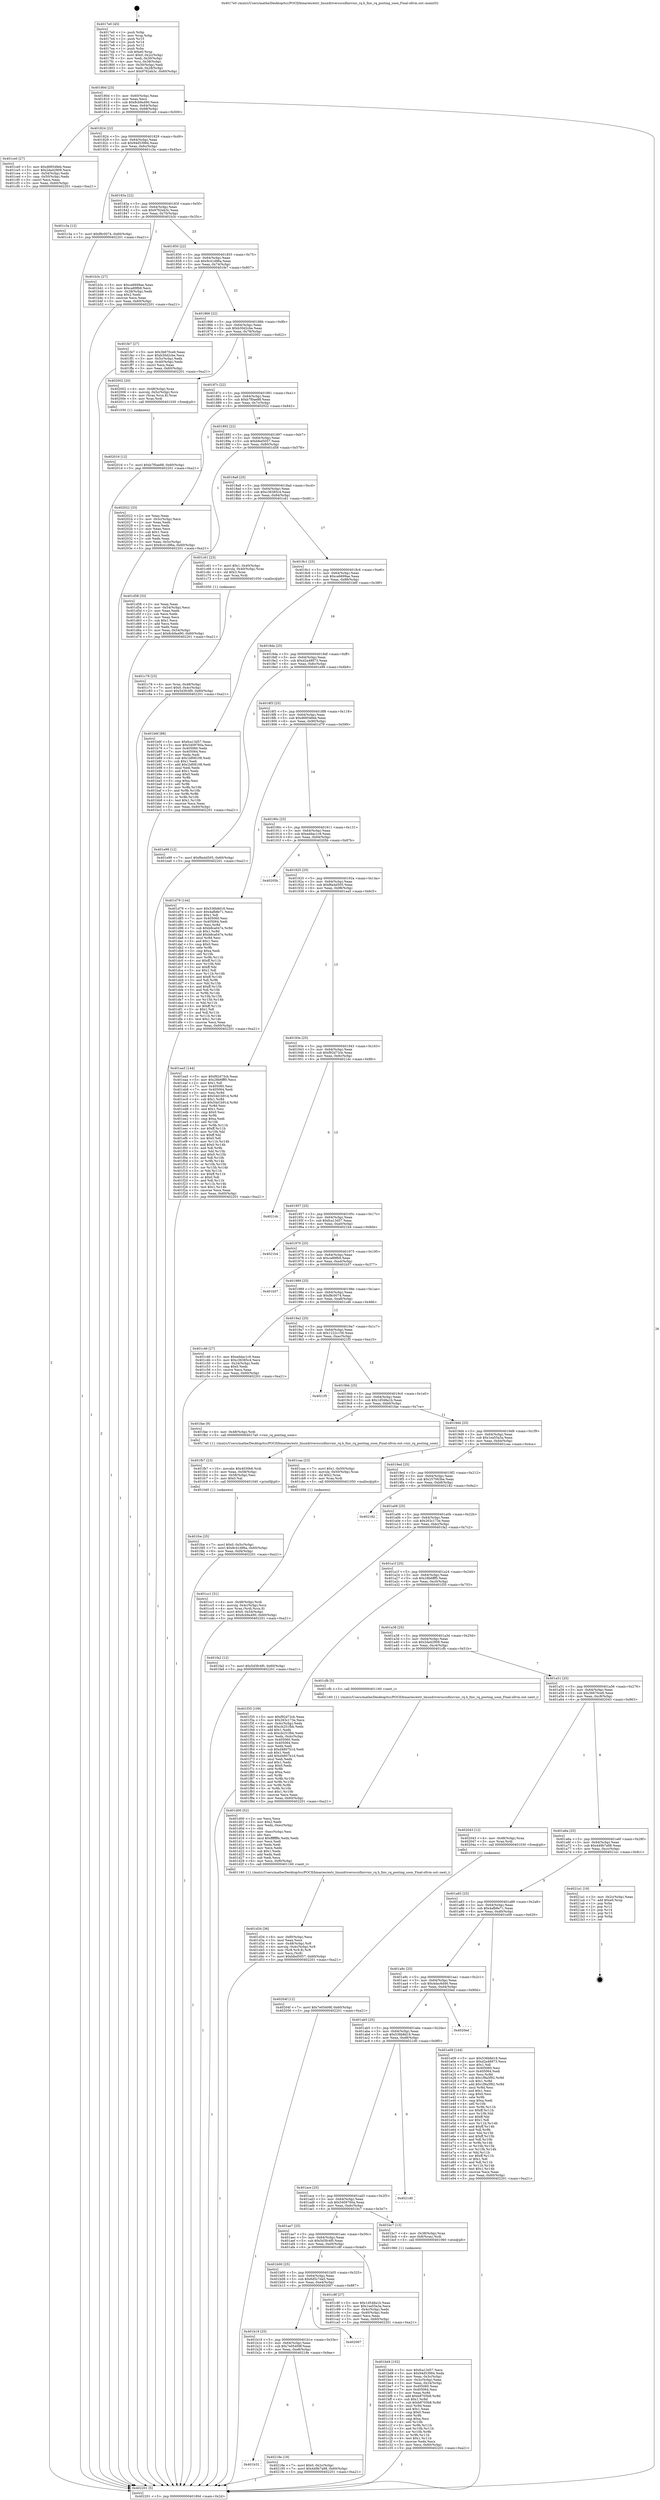 digraph "0x4017e0" {
  label = "0x4017e0 (/mnt/c/Users/mathe/Desktop/tcc/POCII/binaries/extr_linuxdriversscsifnicvnic_rq.h_fnic_rq_posting_soon_Final-ollvm.out::main(0))"
  labelloc = "t"
  node[shape=record]

  Entry [label="",width=0.3,height=0.3,shape=circle,fillcolor=black,style=filled]
  "0x40180d" [label="{
     0x40180d [23]\l
     | [instrs]\l
     &nbsp;&nbsp;0x40180d \<+3\>: mov -0x60(%rbp),%eax\l
     &nbsp;&nbsp;0x401810 \<+2\>: mov %eax,%ecx\l
     &nbsp;&nbsp;0x401812 \<+6\>: sub $0x8cb9a490,%ecx\l
     &nbsp;&nbsp;0x401818 \<+3\>: mov %eax,-0x64(%rbp)\l
     &nbsp;&nbsp;0x40181b \<+3\>: mov %ecx,-0x68(%rbp)\l
     &nbsp;&nbsp;0x40181e \<+6\>: je 0000000000401ce0 \<main+0x500\>\l
  }"]
  "0x401ce0" [label="{
     0x401ce0 [27]\l
     | [instrs]\l
     &nbsp;&nbsp;0x401ce0 \<+5\>: mov $0xd68548eb,%eax\l
     &nbsp;&nbsp;0x401ce5 \<+5\>: mov $0x2da42909,%ecx\l
     &nbsp;&nbsp;0x401cea \<+3\>: mov -0x54(%rbp),%edx\l
     &nbsp;&nbsp;0x401ced \<+3\>: cmp -0x50(%rbp),%edx\l
     &nbsp;&nbsp;0x401cf0 \<+3\>: cmovl %ecx,%eax\l
     &nbsp;&nbsp;0x401cf3 \<+3\>: mov %eax,-0x60(%rbp)\l
     &nbsp;&nbsp;0x401cf6 \<+5\>: jmp 0000000000402201 \<main+0xa21\>\l
  }"]
  "0x401824" [label="{
     0x401824 [22]\l
     | [instrs]\l
     &nbsp;&nbsp;0x401824 \<+5\>: jmp 0000000000401829 \<main+0x49\>\l
     &nbsp;&nbsp;0x401829 \<+3\>: mov -0x64(%rbp),%eax\l
     &nbsp;&nbsp;0x40182c \<+5\>: sub $0x94d53984,%eax\l
     &nbsp;&nbsp;0x401831 \<+3\>: mov %eax,-0x6c(%rbp)\l
     &nbsp;&nbsp;0x401834 \<+6\>: je 0000000000401c3a \<main+0x45a\>\l
  }"]
  Exit [label="",width=0.3,height=0.3,shape=circle,fillcolor=black,style=filled,peripheries=2]
  "0x401c3a" [label="{
     0x401c3a [12]\l
     | [instrs]\l
     &nbsp;&nbsp;0x401c3a \<+7\>: movl $0xf8c0074,-0x60(%rbp)\l
     &nbsp;&nbsp;0x401c41 \<+5\>: jmp 0000000000402201 \<main+0xa21\>\l
  }"]
  "0x40183a" [label="{
     0x40183a [22]\l
     | [instrs]\l
     &nbsp;&nbsp;0x40183a \<+5\>: jmp 000000000040183f \<main+0x5f\>\l
     &nbsp;&nbsp;0x40183f \<+3\>: mov -0x64(%rbp),%eax\l
     &nbsp;&nbsp;0x401842 \<+5\>: sub $0x9762eb3c,%eax\l
     &nbsp;&nbsp;0x401847 \<+3\>: mov %eax,-0x70(%rbp)\l
     &nbsp;&nbsp;0x40184a \<+6\>: je 0000000000401b3c \<main+0x35c\>\l
  }"]
  "0x401b32" [label="{
     0x401b32\l
  }", style=dashed]
  "0x401b3c" [label="{
     0x401b3c [27]\l
     | [instrs]\l
     &nbsp;&nbsp;0x401b3c \<+5\>: mov $0xce6699ae,%eax\l
     &nbsp;&nbsp;0x401b41 \<+5\>: mov $0xca89fb9,%ecx\l
     &nbsp;&nbsp;0x401b46 \<+3\>: mov -0x28(%rbp),%edx\l
     &nbsp;&nbsp;0x401b49 \<+3\>: cmp $0x2,%edx\l
     &nbsp;&nbsp;0x401b4c \<+3\>: cmovne %ecx,%eax\l
     &nbsp;&nbsp;0x401b4f \<+3\>: mov %eax,-0x60(%rbp)\l
     &nbsp;&nbsp;0x401b52 \<+5\>: jmp 0000000000402201 \<main+0xa21\>\l
  }"]
  "0x401850" [label="{
     0x401850 [22]\l
     | [instrs]\l
     &nbsp;&nbsp;0x401850 \<+5\>: jmp 0000000000401855 \<main+0x75\>\l
     &nbsp;&nbsp;0x401855 \<+3\>: mov -0x64(%rbp),%eax\l
     &nbsp;&nbsp;0x401858 \<+5\>: sub $0x9c41d96a,%eax\l
     &nbsp;&nbsp;0x40185d \<+3\>: mov %eax,-0x74(%rbp)\l
     &nbsp;&nbsp;0x401860 \<+6\>: je 0000000000401fe7 \<main+0x807\>\l
  }"]
  "0x402201" [label="{
     0x402201 [5]\l
     | [instrs]\l
     &nbsp;&nbsp;0x402201 \<+5\>: jmp 000000000040180d \<main+0x2d\>\l
  }"]
  "0x4017e0" [label="{
     0x4017e0 [45]\l
     | [instrs]\l
     &nbsp;&nbsp;0x4017e0 \<+1\>: push %rbp\l
     &nbsp;&nbsp;0x4017e1 \<+3\>: mov %rsp,%rbp\l
     &nbsp;&nbsp;0x4017e4 \<+2\>: push %r15\l
     &nbsp;&nbsp;0x4017e6 \<+2\>: push %r14\l
     &nbsp;&nbsp;0x4017e8 \<+2\>: push %r12\l
     &nbsp;&nbsp;0x4017ea \<+1\>: push %rbx\l
     &nbsp;&nbsp;0x4017eb \<+7\>: sub $0xe0,%rsp\l
     &nbsp;&nbsp;0x4017f2 \<+7\>: movl $0x0,-0x2c(%rbp)\l
     &nbsp;&nbsp;0x4017f9 \<+3\>: mov %edi,-0x30(%rbp)\l
     &nbsp;&nbsp;0x4017fc \<+4\>: mov %rsi,-0x38(%rbp)\l
     &nbsp;&nbsp;0x401800 \<+3\>: mov -0x30(%rbp),%edi\l
     &nbsp;&nbsp;0x401803 \<+3\>: mov %edi,-0x28(%rbp)\l
     &nbsp;&nbsp;0x401806 \<+7\>: movl $0x9762eb3c,-0x60(%rbp)\l
  }"]
  "0x40218e" [label="{
     0x40218e [19]\l
     | [instrs]\l
     &nbsp;&nbsp;0x40218e \<+7\>: movl $0x0,-0x2c(%rbp)\l
     &nbsp;&nbsp;0x402195 \<+7\>: movl $0x449b7a98,-0x60(%rbp)\l
     &nbsp;&nbsp;0x40219c \<+5\>: jmp 0000000000402201 \<main+0xa21\>\l
  }"]
  "0x401fe7" [label="{
     0x401fe7 [27]\l
     | [instrs]\l
     &nbsp;&nbsp;0x401fe7 \<+5\>: mov $0x3b670ce6,%eax\l
     &nbsp;&nbsp;0x401fec \<+5\>: mov $0xb30d2cbe,%ecx\l
     &nbsp;&nbsp;0x401ff1 \<+3\>: mov -0x5c(%rbp),%edx\l
     &nbsp;&nbsp;0x401ff4 \<+3\>: cmp -0x40(%rbp),%edx\l
     &nbsp;&nbsp;0x401ff7 \<+3\>: cmovl %ecx,%eax\l
     &nbsp;&nbsp;0x401ffa \<+3\>: mov %eax,-0x60(%rbp)\l
     &nbsp;&nbsp;0x401ffd \<+5\>: jmp 0000000000402201 \<main+0xa21\>\l
  }"]
  "0x401866" [label="{
     0x401866 [22]\l
     | [instrs]\l
     &nbsp;&nbsp;0x401866 \<+5\>: jmp 000000000040186b \<main+0x8b\>\l
     &nbsp;&nbsp;0x40186b \<+3\>: mov -0x64(%rbp),%eax\l
     &nbsp;&nbsp;0x40186e \<+5\>: sub $0xb30d2cbe,%eax\l
     &nbsp;&nbsp;0x401873 \<+3\>: mov %eax,-0x78(%rbp)\l
     &nbsp;&nbsp;0x401876 \<+6\>: je 0000000000402002 \<main+0x822\>\l
  }"]
  "0x401b19" [label="{
     0x401b19 [25]\l
     | [instrs]\l
     &nbsp;&nbsp;0x401b19 \<+5\>: jmp 0000000000401b1e \<main+0x33e\>\l
     &nbsp;&nbsp;0x401b1e \<+3\>: mov -0x64(%rbp),%eax\l
     &nbsp;&nbsp;0x401b21 \<+5\>: sub $0x7e05409f,%eax\l
     &nbsp;&nbsp;0x401b26 \<+6\>: mov %eax,-0xe8(%rbp)\l
     &nbsp;&nbsp;0x401b2c \<+6\>: je 000000000040218e \<main+0x9ae\>\l
  }"]
  "0x402002" [label="{
     0x402002 [20]\l
     | [instrs]\l
     &nbsp;&nbsp;0x402002 \<+4\>: mov -0x48(%rbp),%rax\l
     &nbsp;&nbsp;0x402006 \<+4\>: movslq -0x5c(%rbp),%rcx\l
     &nbsp;&nbsp;0x40200a \<+4\>: mov (%rax,%rcx,8),%rax\l
     &nbsp;&nbsp;0x40200e \<+3\>: mov %rax,%rdi\l
     &nbsp;&nbsp;0x402011 \<+5\>: call 0000000000401030 \<free@plt\>\l
     | [calls]\l
     &nbsp;&nbsp;0x401030 \{1\} (unknown)\l
  }"]
  "0x40187c" [label="{
     0x40187c [22]\l
     | [instrs]\l
     &nbsp;&nbsp;0x40187c \<+5\>: jmp 0000000000401881 \<main+0xa1\>\l
     &nbsp;&nbsp;0x401881 \<+3\>: mov -0x64(%rbp),%eax\l
     &nbsp;&nbsp;0x401884 \<+5\>: sub $0xb7f0ae88,%eax\l
     &nbsp;&nbsp;0x401889 \<+3\>: mov %eax,-0x7c(%rbp)\l
     &nbsp;&nbsp;0x40188c \<+6\>: je 0000000000402022 \<main+0x842\>\l
  }"]
  "0x402067" [label="{
     0x402067\l
  }", style=dashed]
  "0x402022" [label="{
     0x402022 [33]\l
     | [instrs]\l
     &nbsp;&nbsp;0x402022 \<+2\>: xor %eax,%eax\l
     &nbsp;&nbsp;0x402024 \<+3\>: mov -0x5c(%rbp),%ecx\l
     &nbsp;&nbsp;0x402027 \<+2\>: mov %eax,%edx\l
     &nbsp;&nbsp;0x402029 \<+2\>: sub %ecx,%edx\l
     &nbsp;&nbsp;0x40202b \<+2\>: mov %eax,%ecx\l
     &nbsp;&nbsp;0x40202d \<+3\>: sub $0x1,%ecx\l
     &nbsp;&nbsp;0x402030 \<+2\>: add %ecx,%edx\l
     &nbsp;&nbsp;0x402032 \<+2\>: sub %edx,%eax\l
     &nbsp;&nbsp;0x402034 \<+3\>: mov %eax,-0x5c(%rbp)\l
     &nbsp;&nbsp;0x402037 \<+7\>: movl $0x9c41d96a,-0x60(%rbp)\l
     &nbsp;&nbsp;0x40203e \<+5\>: jmp 0000000000402201 \<main+0xa21\>\l
  }"]
  "0x401892" [label="{
     0x401892 [22]\l
     | [instrs]\l
     &nbsp;&nbsp;0x401892 \<+5\>: jmp 0000000000401897 \<main+0xb7\>\l
     &nbsp;&nbsp;0x401897 \<+3\>: mov -0x64(%rbp),%eax\l
     &nbsp;&nbsp;0x40189a \<+5\>: sub $0xbfed5057,%eax\l
     &nbsp;&nbsp;0x40189f \<+3\>: mov %eax,-0x80(%rbp)\l
     &nbsp;&nbsp;0x4018a2 \<+6\>: je 0000000000401d58 \<main+0x578\>\l
  }"]
  "0x40204f" [label="{
     0x40204f [12]\l
     | [instrs]\l
     &nbsp;&nbsp;0x40204f \<+7\>: movl $0x7e05409f,-0x60(%rbp)\l
     &nbsp;&nbsp;0x402056 \<+5\>: jmp 0000000000402201 \<main+0xa21\>\l
  }"]
  "0x401d58" [label="{
     0x401d58 [33]\l
     | [instrs]\l
     &nbsp;&nbsp;0x401d58 \<+2\>: xor %eax,%eax\l
     &nbsp;&nbsp;0x401d5a \<+3\>: mov -0x54(%rbp),%ecx\l
     &nbsp;&nbsp;0x401d5d \<+2\>: mov %eax,%edx\l
     &nbsp;&nbsp;0x401d5f \<+2\>: sub %ecx,%edx\l
     &nbsp;&nbsp;0x401d61 \<+2\>: mov %eax,%ecx\l
     &nbsp;&nbsp;0x401d63 \<+3\>: sub $0x1,%ecx\l
     &nbsp;&nbsp;0x401d66 \<+2\>: add %ecx,%edx\l
     &nbsp;&nbsp;0x401d68 \<+2\>: sub %edx,%eax\l
     &nbsp;&nbsp;0x401d6a \<+3\>: mov %eax,-0x54(%rbp)\l
     &nbsp;&nbsp;0x401d6d \<+7\>: movl $0x8cb9a490,-0x60(%rbp)\l
     &nbsp;&nbsp;0x401d74 \<+5\>: jmp 0000000000402201 \<main+0xa21\>\l
  }"]
  "0x4018a8" [label="{
     0x4018a8 [25]\l
     | [instrs]\l
     &nbsp;&nbsp;0x4018a8 \<+5\>: jmp 00000000004018ad \<main+0xcd\>\l
     &nbsp;&nbsp;0x4018ad \<+3\>: mov -0x64(%rbp),%eax\l
     &nbsp;&nbsp;0x4018b0 \<+5\>: sub $0xc36385c4,%eax\l
     &nbsp;&nbsp;0x4018b5 \<+6\>: mov %eax,-0x84(%rbp)\l
     &nbsp;&nbsp;0x4018bb \<+6\>: je 0000000000401c61 \<main+0x481\>\l
  }"]
  "0x402016" [label="{
     0x402016 [12]\l
     | [instrs]\l
     &nbsp;&nbsp;0x402016 \<+7\>: movl $0xb7f0ae88,-0x60(%rbp)\l
     &nbsp;&nbsp;0x40201d \<+5\>: jmp 0000000000402201 \<main+0xa21\>\l
  }"]
  "0x401c61" [label="{
     0x401c61 [23]\l
     | [instrs]\l
     &nbsp;&nbsp;0x401c61 \<+7\>: movl $0x1,-0x40(%rbp)\l
     &nbsp;&nbsp;0x401c68 \<+4\>: movslq -0x40(%rbp),%rax\l
     &nbsp;&nbsp;0x401c6c \<+4\>: shl $0x3,%rax\l
     &nbsp;&nbsp;0x401c70 \<+3\>: mov %rax,%rdi\l
     &nbsp;&nbsp;0x401c73 \<+5\>: call 0000000000401050 \<malloc@plt\>\l
     | [calls]\l
     &nbsp;&nbsp;0x401050 \{1\} (unknown)\l
  }"]
  "0x4018c1" [label="{
     0x4018c1 [25]\l
     | [instrs]\l
     &nbsp;&nbsp;0x4018c1 \<+5\>: jmp 00000000004018c6 \<main+0xe6\>\l
     &nbsp;&nbsp;0x4018c6 \<+3\>: mov -0x64(%rbp),%eax\l
     &nbsp;&nbsp;0x4018c9 \<+5\>: sub $0xce6699ae,%eax\l
     &nbsp;&nbsp;0x4018ce \<+6\>: mov %eax,-0x88(%rbp)\l
     &nbsp;&nbsp;0x4018d4 \<+6\>: je 0000000000401b6f \<main+0x38f\>\l
  }"]
  "0x401fce" [label="{
     0x401fce [25]\l
     | [instrs]\l
     &nbsp;&nbsp;0x401fce \<+7\>: movl $0x0,-0x5c(%rbp)\l
     &nbsp;&nbsp;0x401fd5 \<+7\>: movl $0x9c41d96a,-0x60(%rbp)\l
     &nbsp;&nbsp;0x401fdc \<+6\>: mov %eax,-0xf4(%rbp)\l
     &nbsp;&nbsp;0x401fe2 \<+5\>: jmp 0000000000402201 \<main+0xa21\>\l
  }"]
  "0x401b6f" [label="{
     0x401b6f [88]\l
     | [instrs]\l
     &nbsp;&nbsp;0x401b6f \<+5\>: mov $0xfca13d57,%eax\l
     &nbsp;&nbsp;0x401b74 \<+5\>: mov $0x5409760a,%ecx\l
     &nbsp;&nbsp;0x401b79 \<+7\>: mov 0x405060,%edx\l
     &nbsp;&nbsp;0x401b80 \<+7\>: mov 0x405064,%esi\l
     &nbsp;&nbsp;0x401b87 \<+2\>: mov %edx,%edi\l
     &nbsp;&nbsp;0x401b89 \<+6\>: sub $0x1bf08108,%edi\l
     &nbsp;&nbsp;0x401b8f \<+3\>: sub $0x1,%edi\l
     &nbsp;&nbsp;0x401b92 \<+6\>: add $0x1bf08108,%edi\l
     &nbsp;&nbsp;0x401b98 \<+3\>: imul %edi,%edx\l
     &nbsp;&nbsp;0x401b9b \<+3\>: and $0x1,%edx\l
     &nbsp;&nbsp;0x401b9e \<+3\>: cmp $0x0,%edx\l
     &nbsp;&nbsp;0x401ba1 \<+4\>: sete %r8b\l
     &nbsp;&nbsp;0x401ba5 \<+3\>: cmp $0xa,%esi\l
     &nbsp;&nbsp;0x401ba8 \<+4\>: setl %r9b\l
     &nbsp;&nbsp;0x401bac \<+3\>: mov %r8b,%r10b\l
     &nbsp;&nbsp;0x401baf \<+3\>: and %r9b,%r10b\l
     &nbsp;&nbsp;0x401bb2 \<+3\>: xor %r9b,%r8b\l
     &nbsp;&nbsp;0x401bb5 \<+3\>: or %r8b,%r10b\l
     &nbsp;&nbsp;0x401bb8 \<+4\>: test $0x1,%r10b\l
     &nbsp;&nbsp;0x401bbc \<+3\>: cmovne %ecx,%eax\l
     &nbsp;&nbsp;0x401bbf \<+3\>: mov %eax,-0x60(%rbp)\l
     &nbsp;&nbsp;0x401bc2 \<+5\>: jmp 0000000000402201 \<main+0xa21\>\l
  }"]
  "0x4018da" [label="{
     0x4018da [25]\l
     | [instrs]\l
     &nbsp;&nbsp;0x4018da \<+5\>: jmp 00000000004018df \<main+0xff\>\l
     &nbsp;&nbsp;0x4018df \<+3\>: mov -0x64(%rbp),%eax\l
     &nbsp;&nbsp;0x4018e2 \<+5\>: sub $0xd2a48973,%eax\l
     &nbsp;&nbsp;0x4018e7 \<+6\>: mov %eax,-0x8c(%rbp)\l
     &nbsp;&nbsp;0x4018ed \<+6\>: je 0000000000401e99 \<main+0x6b9\>\l
  }"]
  "0x401fb7" [label="{
     0x401fb7 [23]\l
     | [instrs]\l
     &nbsp;&nbsp;0x401fb7 \<+10\>: movabs $0x4030b6,%rdi\l
     &nbsp;&nbsp;0x401fc1 \<+3\>: mov %eax,-0x58(%rbp)\l
     &nbsp;&nbsp;0x401fc4 \<+3\>: mov -0x58(%rbp),%esi\l
     &nbsp;&nbsp;0x401fc7 \<+2\>: mov $0x0,%al\l
     &nbsp;&nbsp;0x401fc9 \<+5\>: call 0000000000401040 \<printf@plt\>\l
     | [calls]\l
     &nbsp;&nbsp;0x401040 \{1\} (unknown)\l
  }"]
  "0x401e99" [label="{
     0x401e99 [12]\l
     | [instrs]\l
     &nbsp;&nbsp;0x401e99 \<+7\>: movl $0xf6a4d505,-0x60(%rbp)\l
     &nbsp;&nbsp;0x401ea0 \<+5\>: jmp 0000000000402201 \<main+0xa21\>\l
  }"]
  "0x4018f3" [label="{
     0x4018f3 [25]\l
     | [instrs]\l
     &nbsp;&nbsp;0x4018f3 \<+5\>: jmp 00000000004018f8 \<main+0x118\>\l
     &nbsp;&nbsp;0x4018f8 \<+3\>: mov -0x64(%rbp),%eax\l
     &nbsp;&nbsp;0x4018fb \<+5\>: sub $0xd68548eb,%eax\l
     &nbsp;&nbsp;0x401900 \<+6\>: mov %eax,-0x90(%rbp)\l
     &nbsp;&nbsp;0x401906 \<+6\>: je 0000000000401d79 \<main+0x599\>\l
  }"]
  "0x401d34" [label="{
     0x401d34 [36]\l
     | [instrs]\l
     &nbsp;&nbsp;0x401d34 \<+6\>: mov -0xf0(%rbp),%ecx\l
     &nbsp;&nbsp;0x401d3a \<+3\>: imul %eax,%ecx\l
     &nbsp;&nbsp;0x401d3d \<+4\>: mov -0x48(%rbp),%r8\l
     &nbsp;&nbsp;0x401d41 \<+4\>: movslq -0x4c(%rbp),%r9\l
     &nbsp;&nbsp;0x401d45 \<+4\>: mov (%r8,%r9,8),%r8\l
     &nbsp;&nbsp;0x401d49 \<+3\>: mov %ecx,(%r8)\l
     &nbsp;&nbsp;0x401d4c \<+7\>: movl $0xbfed5057,-0x60(%rbp)\l
     &nbsp;&nbsp;0x401d53 \<+5\>: jmp 0000000000402201 \<main+0xa21\>\l
  }"]
  "0x401d79" [label="{
     0x401d79 [144]\l
     | [instrs]\l
     &nbsp;&nbsp;0x401d79 \<+5\>: mov $0x536b8d18,%eax\l
     &nbsp;&nbsp;0x401d7e \<+5\>: mov $0x4afb8e71,%ecx\l
     &nbsp;&nbsp;0x401d83 \<+2\>: mov $0x1,%dl\l
     &nbsp;&nbsp;0x401d85 \<+7\>: mov 0x405060,%esi\l
     &nbsp;&nbsp;0x401d8c \<+7\>: mov 0x405064,%edi\l
     &nbsp;&nbsp;0x401d93 \<+3\>: mov %esi,%r8d\l
     &nbsp;&nbsp;0x401d96 \<+7\>: sub $0xb8ca047e,%r8d\l
     &nbsp;&nbsp;0x401d9d \<+4\>: sub $0x1,%r8d\l
     &nbsp;&nbsp;0x401da1 \<+7\>: add $0xb8ca047e,%r8d\l
     &nbsp;&nbsp;0x401da8 \<+4\>: imul %r8d,%esi\l
     &nbsp;&nbsp;0x401dac \<+3\>: and $0x1,%esi\l
     &nbsp;&nbsp;0x401daf \<+3\>: cmp $0x0,%esi\l
     &nbsp;&nbsp;0x401db2 \<+4\>: sete %r9b\l
     &nbsp;&nbsp;0x401db6 \<+3\>: cmp $0xa,%edi\l
     &nbsp;&nbsp;0x401db9 \<+4\>: setl %r10b\l
     &nbsp;&nbsp;0x401dbd \<+3\>: mov %r9b,%r11b\l
     &nbsp;&nbsp;0x401dc0 \<+4\>: xor $0xff,%r11b\l
     &nbsp;&nbsp;0x401dc4 \<+3\>: mov %r10b,%bl\l
     &nbsp;&nbsp;0x401dc7 \<+3\>: xor $0xff,%bl\l
     &nbsp;&nbsp;0x401dca \<+3\>: xor $0x1,%dl\l
     &nbsp;&nbsp;0x401dcd \<+3\>: mov %r11b,%r14b\l
     &nbsp;&nbsp;0x401dd0 \<+4\>: and $0xff,%r14b\l
     &nbsp;&nbsp;0x401dd4 \<+3\>: and %dl,%r9b\l
     &nbsp;&nbsp;0x401dd7 \<+3\>: mov %bl,%r15b\l
     &nbsp;&nbsp;0x401dda \<+4\>: and $0xff,%r15b\l
     &nbsp;&nbsp;0x401dde \<+3\>: and %dl,%r10b\l
     &nbsp;&nbsp;0x401de1 \<+3\>: or %r9b,%r14b\l
     &nbsp;&nbsp;0x401de4 \<+3\>: or %r10b,%r15b\l
     &nbsp;&nbsp;0x401de7 \<+3\>: xor %r15b,%r14b\l
     &nbsp;&nbsp;0x401dea \<+3\>: or %bl,%r11b\l
     &nbsp;&nbsp;0x401ded \<+4\>: xor $0xff,%r11b\l
     &nbsp;&nbsp;0x401df1 \<+3\>: or $0x1,%dl\l
     &nbsp;&nbsp;0x401df4 \<+3\>: and %dl,%r11b\l
     &nbsp;&nbsp;0x401df7 \<+3\>: or %r11b,%r14b\l
     &nbsp;&nbsp;0x401dfa \<+4\>: test $0x1,%r14b\l
     &nbsp;&nbsp;0x401dfe \<+3\>: cmovne %ecx,%eax\l
     &nbsp;&nbsp;0x401e01 \<+3\>: mov %eax,-0x60(%rbp)\l
     &nbsp;&nbsp;0x401e04 \<+5\>: jmp 0000000000402201 \<main+0xa21\>\l
  }"]
  "0x40190c" [label="{
     0x40190c [25]\l
     | [instrs]\l
     &nbsp;&nbsp;0x40190c \<+5\>: jmp 0000000000401911 \<main+0x131\>\l
     &nbsp;&nbsp;0x401911 \<+3\>: mov -0x64(%rbp),%eax\l
     &nbsp;&nbsp;0x401914 \<+5\>: sub $0xeddac1c9,%eax\l
     &nbsp;&nbsp;0x401919 \<+6\>: mov %eax,-0x94(%rbp)\l
     &nbsp;&nbsp;0x40191f \<+6\>: je 000000000040205b \<main+0x87b\>\l
  }"]
  "0x401d00" [label="{
     0x401d00 [52]\l
     | [instrs]\l
     &nbsp;&nbsp;0x401d00 \<+2\>: xor %ecx,%ecx\l
     &nbsp;&nbsp;0x401d02 \<+5\>: mov $0x2,%edx\l
     &nbsp;&nbsp;0x401d07 \<+6\>: mov %edx,-0xec(%rbp)\l
     &nbsp;&nbsp;0x401d0d \<+1\>: cltd\l
     &nbsp;&nbsp;0x401d0e \<+6\>: mov -0xec(%rbp),%esi\l
     &nbsp;&nbsp;0x401d14 \<+2\>: idiv %esi\l
     &nbsp;&nbsp;0x401d16 \<+6\>: imul $0xfffffffe,%edx,%edx\l
     &nbsp;&nbsp;0x401d1c \<+2\>: mov %ecx,%edi\l
     &nbsp;&nbsp;0x401d1e \<+2\>: sub %edx,%edi\l
     &nbsp;&nbsp;0x401d20 \<+2\>: mov %ecx,%edx\l
     &nbsp;&nbsp;0x401d22 \<+3\>: sub $0x1,%edx\l
     &nbsp;&nbsp;0x401d25 \<+2\>: add %edx,%edi\l
     &nbsp;&nbsp;0x401d27 \<+2\>: sub %edi,%ecx\l
     &nbsp;&nbsp;0x401d29 \<+6\>: mov %ecx,-0xf0(%rbp)\l
     &nbsp;&nbsp;0x401d2f \<+5\>: call 0000000000401160 \<next_i\>\l
     | [calls]\l
     &nbsp;&nbsp;0x401160 \{1\} (/mnt/c/Users/mathe/Desktop/tcc/POCII/binaries/extr_linuxdriversscsifnicvnic_rq.h_fnic_rq_posting_soon_Final-ollvm.out::next_i)\l
  }"]
  "0x40205b" [label="{
     0x40205b\l
  }", style=dashed]
  "0x401925" [label="{
     0x401925 [25]\l
     | [instrs]\l
     &nbsp;&nbsp;0x401925 \<+5\>: jmp 000000000040192a \<main+0x14a\>\l
     &nbsp;&nbsp;0x40192a \<+3\>: mov -0x64(%rbp),%eax\l
     &nbsp;&nbsp;0x40192d \<+5\>: sub $0xf6a4d505,%eax\l
     &nbsp;&nbsp;0x401932 \<+6\>: mov %eax,-0x98(%rbp)\l
     &nbsp;&nbsp;0x401938 \<+6\>: je 0000000000401ea5 \<main+0x6c5\>\l
  }"]
  "0x401cc1" [label="{
     0x401cc1 [31]\l
     | [instrs]\l
     &nbsp;&nbsp;0x401cc1 \<+4\>: mov -0x48(%rbp),%rdi\l
     &nbsp;&nbsp;0x401cc5 \<+4\>: movslq -0x4c(%rbp),%rcx\l
     &nbsp;&nbsp;0x401cc9 \<+4\>: mov %rax,(%rdi,%rcx,8)\l
     &nbsp;&nbsp;0x401ccd \<+7\>: movl $0x0,-0x54(%rbp)\l
     &nbsp;&nbsp;0x401cd4 \<+7\>: movl $0x8cb9a490,-0x60(%rbp)\l
     &nbsp;&nbsp;0x401cdb \<+5\>: jmp 0000000000402201 \<main+0xa21\>\l
  }"]
  "0x401ea5" [label="{
     0x401ea5 [144]\l
     | [instrs]\l
     &nbsp;&nbsp;0x401ea5 \<+5\>: mov $0xf92d73cb,%eax\l
     &nbsp;&nbsp;0x401eaa \<+5\>: mov $0x28b6fff0,%ecx\l
     &nbsp;&nbsp;0x401eaf \<+2\>: mov $0x1,%dl\l
     &nbsp;&nbsp;0x401eb1 \<+7\>: mov 0x405060,%esi\l
     &nbsp;&nbsp;0x401eb8 \<+7\>: mov 0x405064,%edi\l
     &nbsp;&nbsp;0x401ebf \<+3\>: mov %esi,%r8d\l
     &nbsp;&nbsp;0x401ec2 \<+7\>: add $0x54d1b91d,%r8d\l
     &nbsp;&nbsp;0x401ec9 \<+4\>: sub $0x1,%r8d\l
     &nbsp;&nbsp;0x401ecd \<+7\>: sub $0x54d1b91d,%r8d\l
     &nbsp;&nbsp;0x401ed4 \<+4\>: imul %r8d,%esi\l
     &nbsp;&nbsp;0x401ed8 \<+3\>: and $0x1,%esi\l
     &nbsp;&nbsp;0x401edb \<+3\>: cmp $0x0,%esi\l
     &nbsp;&nbsp;0x401ede \<+4\>: sete %r9b\l
     &nbsp;&nbsp;0x401ee2 \<+3\>: cmp $0xa,%edi\l
     &nbsp;&nbsp;0x401ee5 \<+4\>: setl %r10b\l
     &nbsp;&nbsp;0x401ee9 \<+3\>: mov %r9b,%r11b\l
     &nbsp;&nbsp;0x401eec \<+4\>: xor $0xff,%r11b\l
     &nbsp;&nbsp;0x401ef0 \<+3\>: mov %r10b,%bl\l
     &nbsp;&nbsp;0x401ef3 \<+3\>: xor $0xff,%bl\l
     &nbsp;&nbsp;0x401ef6 \<+3\>: xor $0x0,%dl\l
     &nbsp;&nbsp;0x401ef9 \<+3\>: mov %r11b,%r14b\l
     &nbsp;&nbsp;0x401efc \<+4\>: and $0x0,%r14b\l
     &nbsp;&nbsp;0x401f00 \<+3\>: and %dl,%r9b\l
     &nbsp;&nbsp;0x401f03 \<+3\>: mov %bl,%r15b\l
     &nbsp;&nbsp;0x401f06 \<+4\>: and $0x0,%r15b\l
     &nbsp;&nbsp;0x401f0a \<+3\>: and %dl,%r10b\l
     &nbsp;&nbsp;0x401f0d \<+3\>: or %r9b,%r14b\l
     &nbsp;&nbsp;0x401f10 \<+3\>: or %r10b,%r15b\l
     &nbsp;&nbsp;0x401f13 \<+3\>: xor %r15b,%r14b\l
     &nbsp;&nbsp;0x401f16 \<+3\>: or %bl,%r11b\l
     &nbsp;&nbsp;0x401f19 \<+4\>: xor $0xff,%r11b\l
     &nbsp;&nbsp;0x401f1d \<+3\>: or $0x0,%dl\l
     &nbsp;&nbsp;0x401f20 \<+3\>: and %dl,%r11b\l
     &nbsp;&nbsp;0x401f23 \<+3\>: or %r11b,%r14b\l
     &nbsp;&nbsp;0x401f26 \<+4\>: test $0x1,%r14b\l
     &nbsp;&nbsp;0x401f2a \<+3\>: cmovne %ecx,%eax\l
     &nbsp;&nbsp;0x401f2d \<+3\>: mov %eax,-0x60(%rbp)\l
     &nbsp;&nbsp;0x401f30 \<+5\>: jmp 0000000000402201 \<main+0xa21\>\l
  }"]
  "0x40193e" [label="{
     0x40193e [25]\l
     | [instrs]\l
     &nbsp;&nbsp;0x40193e \<+5\>: jmp 0000000000401943 \<main+0x163\>\l
     &nbsp;&nbsp;0x401943 \<+3\>: mov -0x64(%rbp),%eax\l
     &nbsp;&nbsp;0x401946 \<+5\>: sub $0xf92d73cb,%eax\l
     &nbsp;&nbsp;0x40194b \<+6\>: mov %eax,-0x9c(%rbp)\l
     &nbsp;&nbsp;0x401951 \<+6\>: je 00000000004021dc \<main+0x9fc\>\l
  }"]
  "0x401b00" [label="{
     0x401b00 [25]\l
     | [instrs]\l
     &nbsp;&nbsp;0x401b00 \<+5\>: jmp 0000000000401b05 \<main+0x325\>\l
     &nbsp;&nbsp;0x401b05 \<+3\>: mov -0x64(%rbp),%eax\l
     &nbsp;&nbsp;0x401b08 \<+5\>: sub $0x6d5c7da5,%eax\l
     &nbsp;&nbsp;0x401b0d \<+6\>: mov %eax,-0xe4(%rbp)\l
     &nbsp;&nbsp;0x401b13 \<+6\>: je 0000000000402067 \<main+0x887\>\l
  }"]
  "0x4021dc" [label="{
     0x4021dc\l
  }", style=dashed]
  "0x401957" [label="{
     0x401957 [25]\l
     | [instrs]\l
     &nbsp;&nbsp;0x401957 \<+5\>: jmp 000000000040195c \<main+0x17c\>\l
     &nbsp;&nbsp;0x40195c \<+3\>: mov -0x64(%rbp),%eax\l
     &nbsp;&nbsp;0x40195f \<+5\>: sub $0xfca13d57,%eax\l
     &nbsp;&nbsp;0x401964 \<+6\>: mov %eax,-0xa0(%rbp)\l
     &nbsp;&nbsp;0x40196a \<+6\>: je 00000000004021b4 \<main+0x9d4\>\l
  }"]
  "0x401c8f" [label="{
     0x401c8f [27]\l
     | [instrs]\l
     &nbsp;&nbsp;0x401c8f \<+5\>: mov $0x1d548a1b,%eax\l
     &nbsp;&nbsp;0x401c94 \<+5\>: mov $0x1ea55a3a,%ecx\l
     &nbsp;&nbsp;0x401c99 \<+3\>: mov -0x4c(%rbp),%edx\l
     &nbsp;&nbsp;0x401c9c \<+3\>: cmp -0x40(%rbp),%edx\l
     &nbsp;&nbsp;0x401c9f \<+3\>: cmovl %ecx,%eax\l
     &nbsp;&nbsp;0x401ca2 \<+3\>: mov %eax,-0x60(%rbp)\l
     &nbsp;&nbsp;0x401ca5 \<+5\>: jmp 0000000000402201 \<main+0xa21\>\l
  }"]
  "0x4021b4" [label="{
     0x4021b4\l
  }", style=dashed]
  "0x401970" [label="{
     0x401970 [25]\l
     | [instrs]\l
     &nbsp;&nbsp;0x401970 \<+5\>: jmp 0000000000401975 \<main+0x195\>\l
     &nbsp;&nbsp;0x401975 \<+3\>: mov -0x64(%rbp),%eax\l
     &nbsp;&nbsp;0x401978 \<+5\>: sub $0xca89fb9,%eax\l
     &nbsp;&nbsp;0x40197d \<+6\>: mov %eax,-0xa4(%rbp)\l
     &nbsp;&nbsp;0x401983 \<+6\>: je 0000000000401b57 \<main+0x377\>\l
  }"]
  "0x401c78" [label="{
     0x401c78 [23]\l
     | [instrs]\l
     &nbsp;&nbsp;0x401c78 \<+4\>: mov %rax,-0x48(%rbp)\l
     &nbsp;&nbsp;0x401c7c \<+7\>: movl $0x0,-0x4c(%rbp)\l
     &nbsp;&nbsp;0x401c83 \<+7\>: movl $0x5d3fc4f0,-0x60(%rbp)\l
     &nbsp;&nbsp;0x401c8a \<+5\>: jmp 0000000000402201 \<main+0xa21\>\l
  }"]
  "0x401b57" [label="{
     0x401b57\l
  }", style=dashed]
  "0x401989" [label="{
     0x401989 [25]\l
     | [instrs]\l
     &nbsp;&nbsp;0x401989 \<+5\>: jmp 000000000040198e \<main+0x1ae\>\l
     &nbsp;&nbsp;0x40198e \<+3\>: mov -0x64(%rbp),%eax\l
     &nbsp;&nbsp;0x401991 \<+5\>: sub $0xf8c0074,%eax\l
     &nbsp;&nbsp;0x401996 \<+6\>: mov %eax,-0xa8(%rbp)\l
     &nbsp;&nbsp;0x40199c \<+6\>: je 0000000000401c46 \<main+0x466\>\l
  }"]
  "0x401bd4" [label="{
     0x401bd4 [102]\l
     | [instrs]\l
     &nbsp;&nbsp;0x401bd4 \<+5\>: mov $0xfca13d57,%ecx\l
     &nbsp;&nbsp;0x401bd9 \<+5\>: mov $0x94d53984,%edx\l
     &nbsp;&nbsp;0x401bde \<+3\>: mov %eax,-0x3c(%rbp)\l
     &nbsp;&nbsp;0x401be1 \<+3\>: mov -0x3c(%rbp),%eax\l
     &nbsp;&nbsp;0x401be4 \<+3\>: mov %eax,-0x24(%rbp)\l
     &nbsp;&nbsp;0x401be7 \<+7\>: mov 0x405060,%eax\l
     &nbsp;&nbsp;0x401bee \<+7\>: mov 0x405064,%esi\l
     &nbsp;&nbsp;0x401bf5 \<+3\>: mov %eax,%r8d\l
     &nbsp;&nbsp;0x401bf8 \<+7\>: add $0xb8705b8,%r8d\l
     &nbsp;&nbsp;0x401bff \<+4\>: sub $0x1,%r8d\l
     &nbsp;&nbsp;0x401c03 \<+7\>: sub $0xb8705b8,%r8d\l
     &nbsp;&nbsp;0x401c0a \<+4\>: imul %r8d,%eax\l
     &nbsp;&nbsp;0x401c0e \<+3\>: and $0x1,%eax\l
     &nbsp;&nbsp;0x401c11 \<+3\>: cmp $0x0,%eax\l
     &nbsp;&nbsp;0x401c14 \<+4\>: sete %r9b\l
     &nbsp;&nbsp;0x401c18 \<+3\>: cmp $0xa,%esi\l
     &nbsp;&nbsp;0x401c1b \<+4\>: setl %r10b\l
     &nbsp;&nbsp;0x401c1f \<+3\>: mov %r9b,%r11b\l
     &nbsp;&nbsp;0x401c22 \<+3\>: and %r10b,%r11b\l
     &nbsp;&nbsp;0x401c25 \<+3\>: xor %r10b,%r9b\l
     &nbsp;&nbsp;0x401c28 \<+3\>: or %r9b,%r11b\l
     &nbsp;&nbsp;0x401c2b \<+4\>: test $0x1,%r11b\l
     &nbsp;&nbsp;0x401c2f \<+3\>: cmovne %edx,%ecx\l
     &nbsp;&nbsp;0x401c32 \<+3\>: mov %ecx,-0x60(%rbp)\l
     &nbsp;&nbsp;0x401c35 \<+5\>: jmp 0000000000402201 \<main+0xa21\>\l
  }"]
  "0x401c46" [label="{
     0x401c46 [27]\l
     | [instrs]\l
     &nbsp;&nbsp;0x401c46 \<+5\>: mov $0xeddac1c9,%eax\l
     &nbsp;&nbsp;0x401c4b \<+5\>: mov $0xc36385c4,%ecx\l
     &nbsp;&nbsp;0x401c50 \<+3\>: mov -0x24(%rbp),%edx\l
     &nbsp;&nbsp;0x401c53 \<+3\>: cmp $0x0,%edx\l
     &nbsp;&nbsp;0x401c56 \<+3\>: cmove %ecx,%eax\l
     &nbsp;&nbsp;0x401c59 \<+3\>: mov %eax,-0x60(%rbp)\l
     &nbsp;&nbsp;0x401c5c \<+5\>: jmp 0000000000402201 \<main+0xa21\>\l
  }"]
  "0x4019a2" [label="{
     0x4019a2 [25]\l
     | [instrs]\l
     &nbsp;&nbsp;0x4019a2 \<+5\>: jmp 00000000004019a7 \<main+0x1c7\>\l
     &nbsp;&nbsp;0x4019a7 \<+3\>: mov -0x64(%rbp),%eax\l
     &nbsp;&nbsp;0x4019aa \<+5\>: sub $0x1222c156,%eax\l
     &nbsp;&nbsp;0x4019af \<+6\>: mov %eax,-0xac(%rbp)\l
     &nbsp;&nbsp;0x4019b5 \<+6\>: je 00000000004021f5 \<main+0xa15\>\l
  }"]
  "0x401ae7" [label="{
     0x401ae7 [25]\l
     | [instrs]\l
     &nbsp;&nbsp;0x401ae7 \<+5\>: jmp 0000000000401aec \<main+0x30c\>\l
     &nbsp;&nbsp;0x401aec \<+3\>: mov -0x64(%rbp),%eax\l
     &nbsp;&nbsp;0x401aef \<+5\>: sub $0x5d3fc4f0,%eax\l
     &nbsp;&nbsp;0x401af4 \<+6\>: mov %eax,-0xe0(%rbp)\l
     &nbsp;&nbsp;0x401afa \<+6\>: je 0000000000401c8f \<main+0x4af\>\l
  }"]
  "0x4021f5" [label="{
     0x4021f5\l
  }", style=dashed]
  "0x4019bb" [label="{
     0x4019bb [25]\l
     | [instrs]\l
     &nbsp;&nbsp;0x4019bb \<+5\>: jmp 00000000004019c0 \<main+0x1e0\>\l
     &nbsp;&nbsp;0x4019c0 \<+3\>: mov -0x64(%rbp),%eax\l
     &nbsp;&nbsp;0x4019c3 \<+5\>: sub $0x1d548a1b,%eax\l
     &nbsp;&nbsp;0x4019c8 \<+6\>: mov %eax,-0xb0(%rbp)\l
     &nbsp;&nbsp;0x4019ce \<+6\>: je 0000000000401fae \<main+0x7ce\>\l
  }"]
  "0x401bc7" [label="{
     0x401bc7 [13]\l
     | [instrs]\l
     &nbsp;&nbsp;0x401bc7 \<+4\>: mov -0x38(%rbp),%rax\l
     &nbsp;&nbsp;0x401bcb \<+4\>: mov 0x8(%rax),%rdi\l
     &nbsp;&nbsp;0x401bcf \<+5\>: call 0000000000401060 \<atoi@plt\>\l
     | [calls]\l
     &nbsp;&nbsp;0x401060 \{1\} (unknown)\l
  }"]
  "0x401fae" [label="{
     0x401fae [9]\l
     | [instrs]\l
     &nbsp;&nbsp;0x401fae \<+4\>: mov -0x48(%rbp),%rdi\l
     &nbsp;&nbsp;0x401fb2 \<+5\>: call 00000000004017a0 \<vnic_rq_posting_soon\>\l
     | [calls]\l
     &nbsp;&nbsp;0x4017a0 \{1\} (/mnt/c/Users/mathe/Desktop/tcc/POCII/binaries/extr_linuxdriversscsifnicvnic_rq.h_fnic_rq_posting_soon_Final-ollvm.out::vnic_rq_posting_soon)\l
  }"]
  "0x4019d4" [label="{
     0x4019d4 [25]\l
     | [instrs]\l
     &nbsp;&nbsp;0x4019d4 \<+5\>: jmp 00000000004019d9 \<main+0x1f9\>\l
     &nbsp;&nbsp;0x4019d9 \<+3\>: mov -0x64(%rbp),%eax\l
     &nbsp;&nbsp;0x4019dc \<+5\>: sub $0x1ea55a3a,%eax\l
     &nbsp;&nbsp;0x4019e1 \<+6\>: mov %eax,-0xb4(%rbp)\l
     &nbsp;&nbsp;0x4019e7 \<+6\>: je 0000000000401caa \<main+0x4ca\>\l
  }"]
  "0x401ace" [label="{
     0x401ace [25]\l
     | [instrs]\l
     &nbsp;&nbsp;0x401ace \<+5\>: jmp 0000000000401ad3 \<main+0x2f3\>\l
     &nbsp;&nbsp;0x401ad3 \<+3\>: mov -0x64(%rbp),%eax\l
     &nbsp;&nbsp;0x401ad6 \<+5\>: sub $0x5409760a,%eax\l
     &nbsp;&nbsp;0x401adb \<+6\>: mov %eax,-0xdc(%rbp)\l
     &nbsp;&nbsp;0x401ae1 \<+6\>: je 0000000000401bc7 \<main+0x3e7\>\l
  }"]
  "0x401caa" [label="{
     0x401caa [23]\l
     | [instrs]\l
     &nbsp;&nbsp;0x401caa \<+7\>: movl $0x1,-0x50(%rbp)\l
     &nbsp;&nbsp;0x401cb1 \<+4\>: movslq -0x50(%rbp),%rax\l
     &nbsp;&nbsp;0x401cb5 \<+4\>: shl $0x2,%rax\l
     &nbsp;&nbsp;0x401cb9 \<+3\>: mov %rax,%rdi\l
     &nbsp;&nbsp;0x401cbc \<+5\>: call 0000000000401050 \<malloc@plt\>\l
     | [calls]\l
     &nbsp;&nbsp;0x401050 \{1\} (unknown)\l
  }"]
  "0x4019ed" [label="{
     0x4019ed [25]\l
     | [instrs]\l
     &nbsp;&nbsp;0x4019ed \<+5\>: jmp 00000000004019f2 \<main+0x212\>\l
     &nbsp;&nbsp;0x4019f2 \<+3\>: mov -0x64(%rbp),%eax\l
     &nbsp;&nbsp;0x4019f5 \<+5\>: sub $0x257063be,%eax\l
     &nbsp;&nbsp;0x4019fa \<+6\>: mov %eax,-0xb8(%rbp)\l
     &nbsp;&nbsp;0x401a00 \<+6\>: je 0000000000402182 \<main+0x9a2\>\l
  }"]
  "0x4021d0" [label="{
     0x4021d0\l
  }", style=dashed]
  "0x402182" [label="{
     0x402182\l
  }", style=dashed]
  "0x401a06" [label="{
     0x401a06 [25]\l
     | [instrs]\l
     &nbsp;&nbsp;0x401a06 \<+5\>: jmp 0000000000401a0b \<main+0x22b\>\l
     &nbsp;&nbsp;0x401a0b \<+3\>: mov -0x64(%rbp),%eax\l
     &nbsp;&nbsp;0x401a0e \<+5\>: sub $0x263c173e,%eax\l
     &nbsp;&nbsp;0x401a13 \<+6\>: mov %eax,-0xbc(%rbp)\l
     &nbsp;&nbsp;0x401a19 \<+6\>: je 0000000000401fa2 \<main+0x7c2\>\l
  }"]
  "0x401ab5" [label="{
     0x401ab5 [25]\l
     | [instrs]\l
     &nbsp;&nbsp;0x401ab5 \<+5\>: jmp 0000000000401aba \<main+0x2da\>\l
     &nbsp;&nbsp;0x401aba \<+3\>: mov -0x64(%rbp),%eax\l
     &nbsp;&nbsp;0x401abd \<+5\>: sub $0x536b8d18,%eax\l
     &nbsp;&nbsp;0x401ac2 \<+6\>: mov %eax,-0xd8(%rbp)\l
     &nbsp;&nbsp;0x401ac8 \<+6\>: je 00000000004021d0 \<main+0x9f0\>\l
  }"]
  "0x401fa2" [label="{
     0x401fa2 [12]\l
     | [instrs]\l
     &nbsp;&nbsp;0x401fa2 \<+7\>: movl $0x5d3fc4f0,-0x60(%rbp)\l
     &nbsp;&nbsp;0x401fa9 \<+5\>: jmp 0000000000402201 \<main+0xa21\>\l
  }"]
  "0x401a1f" [label="{
     0x401a1f [25]\l
     | [instrs]\l
     &nbsp;&nbsp;0x401a1f \<+5\>: jmp 0000000000401a24 \<main+0x244\>\l
     &nbsp;&nbsp;0x401a24 \<+3\>: mov -0x64(%rbp),%eax\l
     &nbsp;&nbsp;0x401a27 \<+5\>: sub $0x28b6fff0,%eax\l
     &nbsp;&nbsp;0x401a2c \<+6\>: mov %eax,-0xc0(%rbp)\l
     &nbsp;&nbsp;0x401a32 \<+6\>: je 0000000000401f35 \<main+0x755\>\l
  }"]
  "0x4020ed" [label="{
     0x4020ed\l
  }", style=dashed]
  "0x401f35" [label="{
     0x401f35 [109]\l
     | [instrs]\l
     &nbsp;&nbsp;0x401f35 \<+5\>: mov $0xf92d73cb,%eax\l
     &nbsp;&nbsp;0x401f3a \<+5\>: mov $0x263c173e,%ecx\l
     &nbsp;&nbsp;0x401f3f \<+3\>: mov -0x4c(%rbp),%edx\l
     &nbsp;&nbsp;0x401f42 \<+6\>: add $0xcb251fbb,%edx\l
     &nbsp;&nbsp;0x401f48 \<+3\>: add $0x1,%edx\l
     &nbsp;&nbsp;0x401f4b \<+6\>: sub $0xcb251fbb,%edx\l
     &nbsp;&nbsp;0x401f51 \<+3\>: mov %edx,-0x4c(%rbp)\l
     &nbsp;&nbsp;0x401f54 \<+7\>: mov 0x405060,%edx\l
     &nbsp;&nbsp;0x401f5b \<+7\>: mov 0x405064,%esi\l
     &nbsp;&nbsp;0x401f62 \<+2\>: mov %edx,%edi\l
     &nbsp;&nbsp;0x401f64 \<+6\>: sub $0xd4807b1d,%edi\l
     &nbsp;&nbsp;0x401f6a \<+3\>: sub $0x1,%edi\l
     &nbsp;&nbsp;0x401f6d \<+6\>: add $0xd4807b1d,%edi\l
     &nbsp;&nbsp;0x401f73 \<+3\>: imul %edi,%edx\l
     &nbsp;&nbsp;0x401f76 \<+3\>: and $0x1,%edx\l
     &nbsp;&nbsp;0x401f79 \<+3\>: cmp $0x0,%edx\l
     &nbsp;&nbsp;0x401f7c \<+4\>: sete %r8b\l
     &nbsp;&nbsp;0x401f80 \<+3\>: cmp $0xa,%esi\l
     &nbsp;&nbsp;0x401f83 \<+4\>: setl %r9b\l
     &nbsp;&nbsp;0x401f87 \<+3\>: mov %r8b,%r10b\l
     &nbsp;&nbsp;0x401f8a \<+3\>: and %r9b,%r10b\l
     &nbsp;&nbsp;0x401f8d \<+3\>: xor %r9b,%r8b\l
     &nbsp;&nbsp;0x401f90 \<+3\>: or %r8b,%r10b\l
     &nbsp;&nbsp;0x401f93 \<+4\>: test $0x1,%r10b\l
     &nbsp;&nbsp;0x401f97 \<+3\>: cmovne %ecx,%eax\l
     &nbsp;&nbsp;0x401f9a \<+3\>: mov %eax,-0x60(%rbp)\l
     &nbsp;&nbsp;0x401f9d \<+5\>: jmp 0000000000402201 \<main+0xa21\>\l
  }"]
  "0x401a38" [label="{
     0x401a38 [25]\l
     | [instrs]\l
     &nbsp;&nbsp;0x401a38 \<+5\>: jmp 0000000000401a3d \<main+0x25d\>\l
     &nbsp;&nbsp;0x401a3d \<+3\>: mov -0x64(%rbp),%eax\l
     &nbsp;&nbsp;0x401a40 \<+5\>: sub $0x2da42909,%eax\l
     &nbsp;&nbsp;0x401a45 \<+6\>: mov %eax,-0xc4(%rbp)\l
     &nbsp;&nbsp;0x401a4b \<+6\>: je 0000000000401cfb \<main+0x51b\>\l
  }"]
  "0x401a9c" [label="{
     0x401a9c [25]\l
     | [instrs]\l
     &nbsp;&nbsp;0x401a9c \<+5\>: jmp 0000000000401aa1 \<main+0x2c1\>\l
     &nbsp;&nbsp;0x401aa1 \<+3\>: mov -0x64(%rbp),%eax\l
     &nbsp;&nbsp;0x401aa4 \<+5\>: sub $0x4dac6d46,%eax\l
     &nbsp;&nbsp;0x401aa9 \<+6\>: mov %eax,-0xd4(%rbp)\l
     &nbsp;&nbsp;0x401aaf \<+6\>: je 00000000004020ed \<main+0x90d\>\l
  }"]
  "0x401cfb" [label="{
     0x401cfb [5]\l
     | [instrs]\l
     &nbsp;&nbsp;0x401cfb \<+5\>: call 0000000000401160 \<next_i\>\l
     | [calls]\l
     &nbsp;&nbsp;0x401160 \{1\} (/mnt/c/Users/mathe/Desktop/tcc/POCII/binaries/extr_linuxdriversscsifnicvnic_rq.h_fnic_rq_posting_soon_Final-ollvm.out::next_i)\l
  }"]
  "0x401a51" [label="{
     0x401a51 [25]\l
     | [instrs]\l
     &nbsp;&nbsp;0x401a51 \<+5\>: jmp 0000000000401a56 \<main+0x276\>\l
     &nbsp;&nbsp;0x401a56 \<+3\>: mov -0x64(%rbp),%eax\l
     &nbsp;&nbsp;0x401a59 \<+5\>: sub $0x3b670ce6,%eax\l
     &nbsp;&nbsp;0x401a5e \<+6\>: mov %eax,-0xc8(%rbp)\l
     &nbsp;&nbsp;0x401a64 \<+6\>: je 0000000000402043 \<main+0x863\>\l
  }"]
  "0x401e09" [label="{
     0x401e09 [144]\l
     | [instrs]\l
     &nbsp;&nbsp;0x401e09 \<+5\>: mov $0x536b8d18,%eax\l
     &nbsp;&nbsp;0x401e0e \<+5\>: mov $0xd2a48973,%ecx\l
     &nbsp;&nbsp;0x401e13 \<+2\>: mov $0x1,%dl\l
     &nbsp;&nbsp;0x401e15 \<+7\>: mov 0x405060,%esi\l
     &nbsp;&nbsp;0x401e1c \<+7\>: mov 0x405064,%edi\l
     &nbsp;&nbsp;0x401e23 \<+3\>: mov %esi,%r8d\l
     &nbsp;&nbsp;0x401e26 \<+7\>: sub $0x1f9a3f92,%r8d\l
     &nbsp;&nbsp;0x401e2d \<+4\>: sub $0x1,%r8d\l
     &nbsp;&nbsp;0x401e31 \<+7\>: add $0x1f9a3f92,%r8d\l
     &nbsp;&nbsp;0x401e38 \<+4\>: imul %r8d,%esi\l
     &nbsp;&nbsp;0x401e3c \<+3\>: and $0x1,%esi\l
     &nbsp;&nbsp;0x401e3f \<+3\>: cmp $0x0,%esi\l
     &nbsp;&nbsp;0x401e42 \<+4\>: sete %r9b\l
     &nbsp;&nbsp;0x401e46 \<+3\>: cmp $0xa,%edi\l
     &nbsp;&nbsp;0x401e49 \<+4\>: setl %r10b\l
     &nbsp;&nbsp;0x401e4d \<+3\>: mov %r9b,%r11b\l
     &nbsp;&nbsp;0x401e50 \<+4\>: xor $0xff,%r11b\l
     &nbsp;&nbsp;0x401e54 \<+3\>: mov %r10b,%bl\l
     &nbsp;&nbsp;0x401e57 \<+3\>: xor $0xff,%bl\l
     &nbsp;&nbsp;0x401e5a \<+3\>: xor $0x1,%dl\l
     &nbsp;&nbsp;0x401e5d \<+3\>: mov %r11b,%r14b\l
     &nbsp;&nbsp;0x401e60 \<+4\>: and $0xff,%r14b\l
     &nbsp;&nbsp;0x401e64 \<+3\>: and %dl,%r9b\l
     &nbsp;&nbsp;0x401e67 \<+3\>: mov %bl,%r15b\l
     &nbsp;&nbsp;0x401e6a \<+4\>: and $0xff,%r15b\l
     &nbsp;&nbsp;0x401e6e \<+3\>: and %dl,%r10b\l
     &nbsp;&nbsp;0x401e71 \<+3\>: or %r9b,%r14b\l
     &nbsp;&nbsp;0x401e74 \<+3\>: or %r10b,%r15b\l
     &nbsp;&nbsp;0x401e77 \<+3\>: xor %r15b,%r14b\l
     &nbsp;&nbsp;0x401e7a \<+3\>: or %bl,%r11b\l
     &nbsp;&nbsp;0x401e7d \<+4\>: xor $0xff,%r11b\l
     &nbsp;&nbsp;0x401e81 \<+3\>: or $0x1,%dl\l
     &nbsp;&nbsp;0x401e84 \<+3\>: and %dl,%r11b\l
     &nbsp;&nbsp;0x401e87 \<+3\>: or %r11b,%r14b\l
     &nbsp;&nbsp;0x401e8a \<+4\>: test $0x1,%r14b\l
     &nbsp;&nbsp;0x401e8e \<+3\>: cmovne %ecx,%eax\l
     &nbsp;&nbsp;0x401e91 \<+3\>: mov %eax,-0x60(%rbp)\l
     &nbsp;&nbsp;0x401e94 \<+5\>: jmp 0000000000402201 \<main+0xa21\>\l
  }"]
  "0x402043" [label="{
     0x402043 [12]\l
     | [instrs]\l
     &nbsp;&nbsp;0x402043 \<+4\>: mov -0x48(%rbp),%rax\l
     &nbsp;&nbsp;0x402047 \<+3\>: mov %rax,%rdi\l
     &nbsp;&nbsp;0x40204a \<+5\>: call 0000000000401030 \<free@plt\>\l
     | [calls]\l
     &nbsp;&nbsp;0x401030 \{1\} (unknown)\l
  }"]
  "0x401a6a" [label="{
     0x401a6a [25]\l
     | [instrs]\l
     &nbsp;&nbsp;0x401a6a \<+5\>: jmp 0000000000401a6f \<main+0x28f\>\l
     &nbsp;&nbsp;0x401a6f \<+3\>: mov -0x64(%rbp),%eax\l
     &nbsp;&nbsp;0x401a72 \<+5\>: sub $0x449b7a98,%eax\l
     &nbsp;&nbsp;0x401a77 \<+6\>: mov %eax,-0xcc(%rbp)\l
     &nbsp;&nbsp;0x401a7d \<+6\>: je 00000000004021a1 \<main+0x9c1\>\l
  }"]
  "0x401a83" [label="{
     0x401a83 [25]\l
     | [instrs]\l
     &nbsp;&nbsp;0x401a83 \<+5\>: jmp 0000000000401a88 \<main+0x2a8\>\l
     &nbsp;&nbsp;0x401a88 \<+3\>: mov -0x64(%rbp),%eax\l
     &nbsp;&nbsp;0x401a8b \<+5\>: sub $0x4afb8e71,%eax\l
     &nbsp;&nbsp;0x401a90 \<+6\>: mov %eax,-0xd0(%rbp)\l
     &nbsp;&nbsp;0x401a96 \<+6\>: je 0000000000401e09 \<main+0x629\>\l
  }"]
  "0x4021a1" [label="{
     0x4021a1 [19]\l
     | [instrs]\l
     &nbsp;&nbsp;0x4021a1 \<+3\>: mov -0x2c(%rbp),%eax\l
     &nbsp;&nbsp;0x4021a4 \<+7\>: add $0xe0,%rsp\l
     &nbsp;&nbsp;0x4021ab \<+1\>: pop %rbx\l
     &nbsp;&nbsp;0x4021ac \<+2\>: pop %r12\l
     &nbsp;&nbsp;0x4021ae \<+2\>: pop %r14\l
     &nbsp;&nbsp;0x4021b0 \<+2\>: pop %r15\l
     &nbsp;&nbsp;0x4021b2 \<+1\>: pop %rbp\l
     &nbsp;&nbsp;0x4021b3 \<+1\>: ret\l
  }"]
  Entry -> "0x4017e0" [label=" 1"]
  "0x40180d" -> "0x401ce0" [label=" 2"]
  "0x40180d" -> "0x401824" [label=" 25"]
  "0x4021a1" -> Exit [label=" 1"]
  "0x401824" -> "0x401c3a" [label=" 1"]
  "0x401824" -> "0x40183a" [label=" 24"]
  "0x40218e" -> "0x402201" [label=" 1"]
  "0x40183a" -> "0x401b3c" [label=" 1"]
  "0x40183a" -> "0x401850" [label=" 23"]
  "0x401b3c" -> "0x402201" [label=" 1"]
  "0x4017e0" -> "0x40180d" [label=" 1"]
  "0x402201" -> "0x40180d" [label=" 26"]
  "0x401b19" -> "0x401b32" [label=" 0"]
  "0x401850" -> "0x401fe7" [label=" 2"]
  "0x401850" -> "0x401866" [label=" 21"]
  "0x401b19" -> "0x40218e" [label=" 1"]
  "0x401866" -> "0x402002" [label=" 1"]
  "0x401866" -> "0x40187c" [label=" 20"]
  "0x401b00" -> "0x401b19" [label=" 1"]
  "0x40187c" -> "0x402022" [label=" 1"]
  "0x40187c" -> "0x401892" [label=" 19"]
  "0x401b00" -> "0x402067" [label=" 0"]
  "0x401892" -> "0x401d58" [label=" 1"]
  "0x401892" -> "0x4018a8" [label=" 18"]
  "0x40204f" -> "0x402201" [label=" 1"]
  "0x4018a8" -> "0x401c61" [label=" 1"]
  "0x4018a8" -> "0x4018c1" [label=" 17"]
  "0x402043" -> "0x40204f" [label=" 1"]
  "0x4018c1" -> "0x401b6f" [label=" 1"]
  "0x4018c1" -> "0x4018da" [label=" 16"]
  "0x401b6f" -> "0x402201" [label=" 1"]
  "0x402022" -> "0x402201" [label=" 1"]
  "0x4018da" -> "0x401e99" [label=" 1"]
  "0x4018da" -> "0x4018f3" [label=" 15"]
  "0x402016" -> "0x402201" [label=" 1"]
  "0x4018f3" -> "0x401d79" [label=" 1"]
  "0x4018f3" -> "0x40190c" [label=" 14"]
  "0x402002" -> "0x402016" [label=" 1"]
  "0x40190c" -> "0x40205b" [label=" 0"]
  "0x40190c" -> "0x401925" [label=" 14"]
  "0x401fe7" -> "0x402201" [label=" 2"]
  "0x401925" -> "0x401ea5" [label=" 1"]
  "0x401925" -> "0x40193e" [label=" 13"]
  "0x401fce" -> "0x402201" [label=" 1"]
  "0x40193e" -> "0x4021dc" [label=" 0"]
  "0x40193e" -> "0x401957" [label=" 13"]
  "0x401fb7" -> "0x401fce" [label=" 1"]
  "0x401957" -> "0x4021b4" [label=" 0"]
  "0x401957" -> "0x401970" [label=" 13"]
  "0x401fae" -> "0x401fb7" [label=" 1"]
  "0x401970" -> "0x401b57" [label=" 0"]
  "0x401970" -> "0x401989" [label=" 13"]
  "0x401f35" -> "0x402201" [label=" 1"]
  "0x401989" -> "0x401c46" [label=" 1"]
  "0x401989" -> "0x4019a2" [label=" 12"]
  "0x401ea5" -> "0x402201" [label=" 1"]
  "0x4019a2" -> "0x4021f5" [label=" 0"]
  "0x4019a2" -> "0x4019bb" [label=" 12"]
  "0x401e99" -> "0x402201" [label=" 1"]
  "0x4019bb" -> "0x401fae" [label=" 1"]
  "0x4019bb" -> "0x4019d4" [label=" 11"]
  "0x401e09" -> "0x402201" [label=" 1"]
  "0x4019d4" -> "0x401caa" [label=" 1"]
  "0x4019d4" -> "0x4019ed" [label=" 10"]
  "0x401d58" -> "0x402201" [label=" 1"]
  "0x4019ed" -> "0x402182" [label=" 0"]
  "0x4019ed" -> "0x401a06" [label=" 10"]
  "0x401d34" -> "0x402201" [label=" 1"]
  "0x401a06" -> "0x401fa2" [label=" 1"]
  "0x401a06" -> "0x401a1f" [label=" 9"]
  "0x401cfb" -> "0x401d00" [label=" 1"]
  "0x401a1f" -> "0x401f35" [label=" 1"]
  "0x401a1f" -> "0x401a38" [label=" 8"]
  "0x401ce0" -> "0x402201" [label=" 2"]
  "0x401a38" -> "0x401cfb" [label=" 1"]
  "0x401a38" -> "0x401a51" [label=" 7"]
  "0x401caa" -> "0x401cc1" [label=" 1"]
  "0x401a51" -> "0x402043" [label=" 1"]
  "0x401a51" -> "0x401a6a" [label=" 6"]
  "0x401c8f" -> "0x402201" [label=" 2"]
  "0x401a6a" -> "0x4021a1" [label=" 1"]
  "0x401a6a" -> "0x401a83" [label=" 5"]
  "0x401ae7" -> "0x401b00" [label=" 1"]
  "0x401a83" -> "0x401e09" [label=" 1"]
  "0x401a83" -> "0x401a9c" [label=" 4"]
  "0x401cc1" -> "0x402201" [label=" 1"]
  "0x401a9c" -> "0x4020ed" [label=" 0"]
  "0x401a9c" -> "0x401ab5" [label=" 4"]
  "0x401d00" -> "0x401d34" [label=" 1"]
  "0x401ab5" -> "0x4021d0" [label=" 0"]
  "0x401ab5" -> "0x401ace" [label=" 4"]
  "0x401d79" -> "0x402201" [label=" 1"]
  "0x401ace" -> "0x401bc7" [label=" 1"]
  "0x401ace" -> "0x401ae7" [label=" 3"]
  "0x401bc7" -> "0x401bd4" [label=" 1"]
  "0x401bd4" -> "0x402201" [label=" 1"]
  "0x401c3a" -> "0x402201" [label=" 1"]
  "0x401c46" -> "0x402201" [label=" 1"]
  "0x401c61" -> "0x401c78" [label=" 1"]
  "0x401c78" -> "0x402201" [label=" 1"]
  "0x401fa2" -> "0x402201" [label=" 1"]
  "0x401ae7" -> "0x401c8f" [label=" 2"]
}
